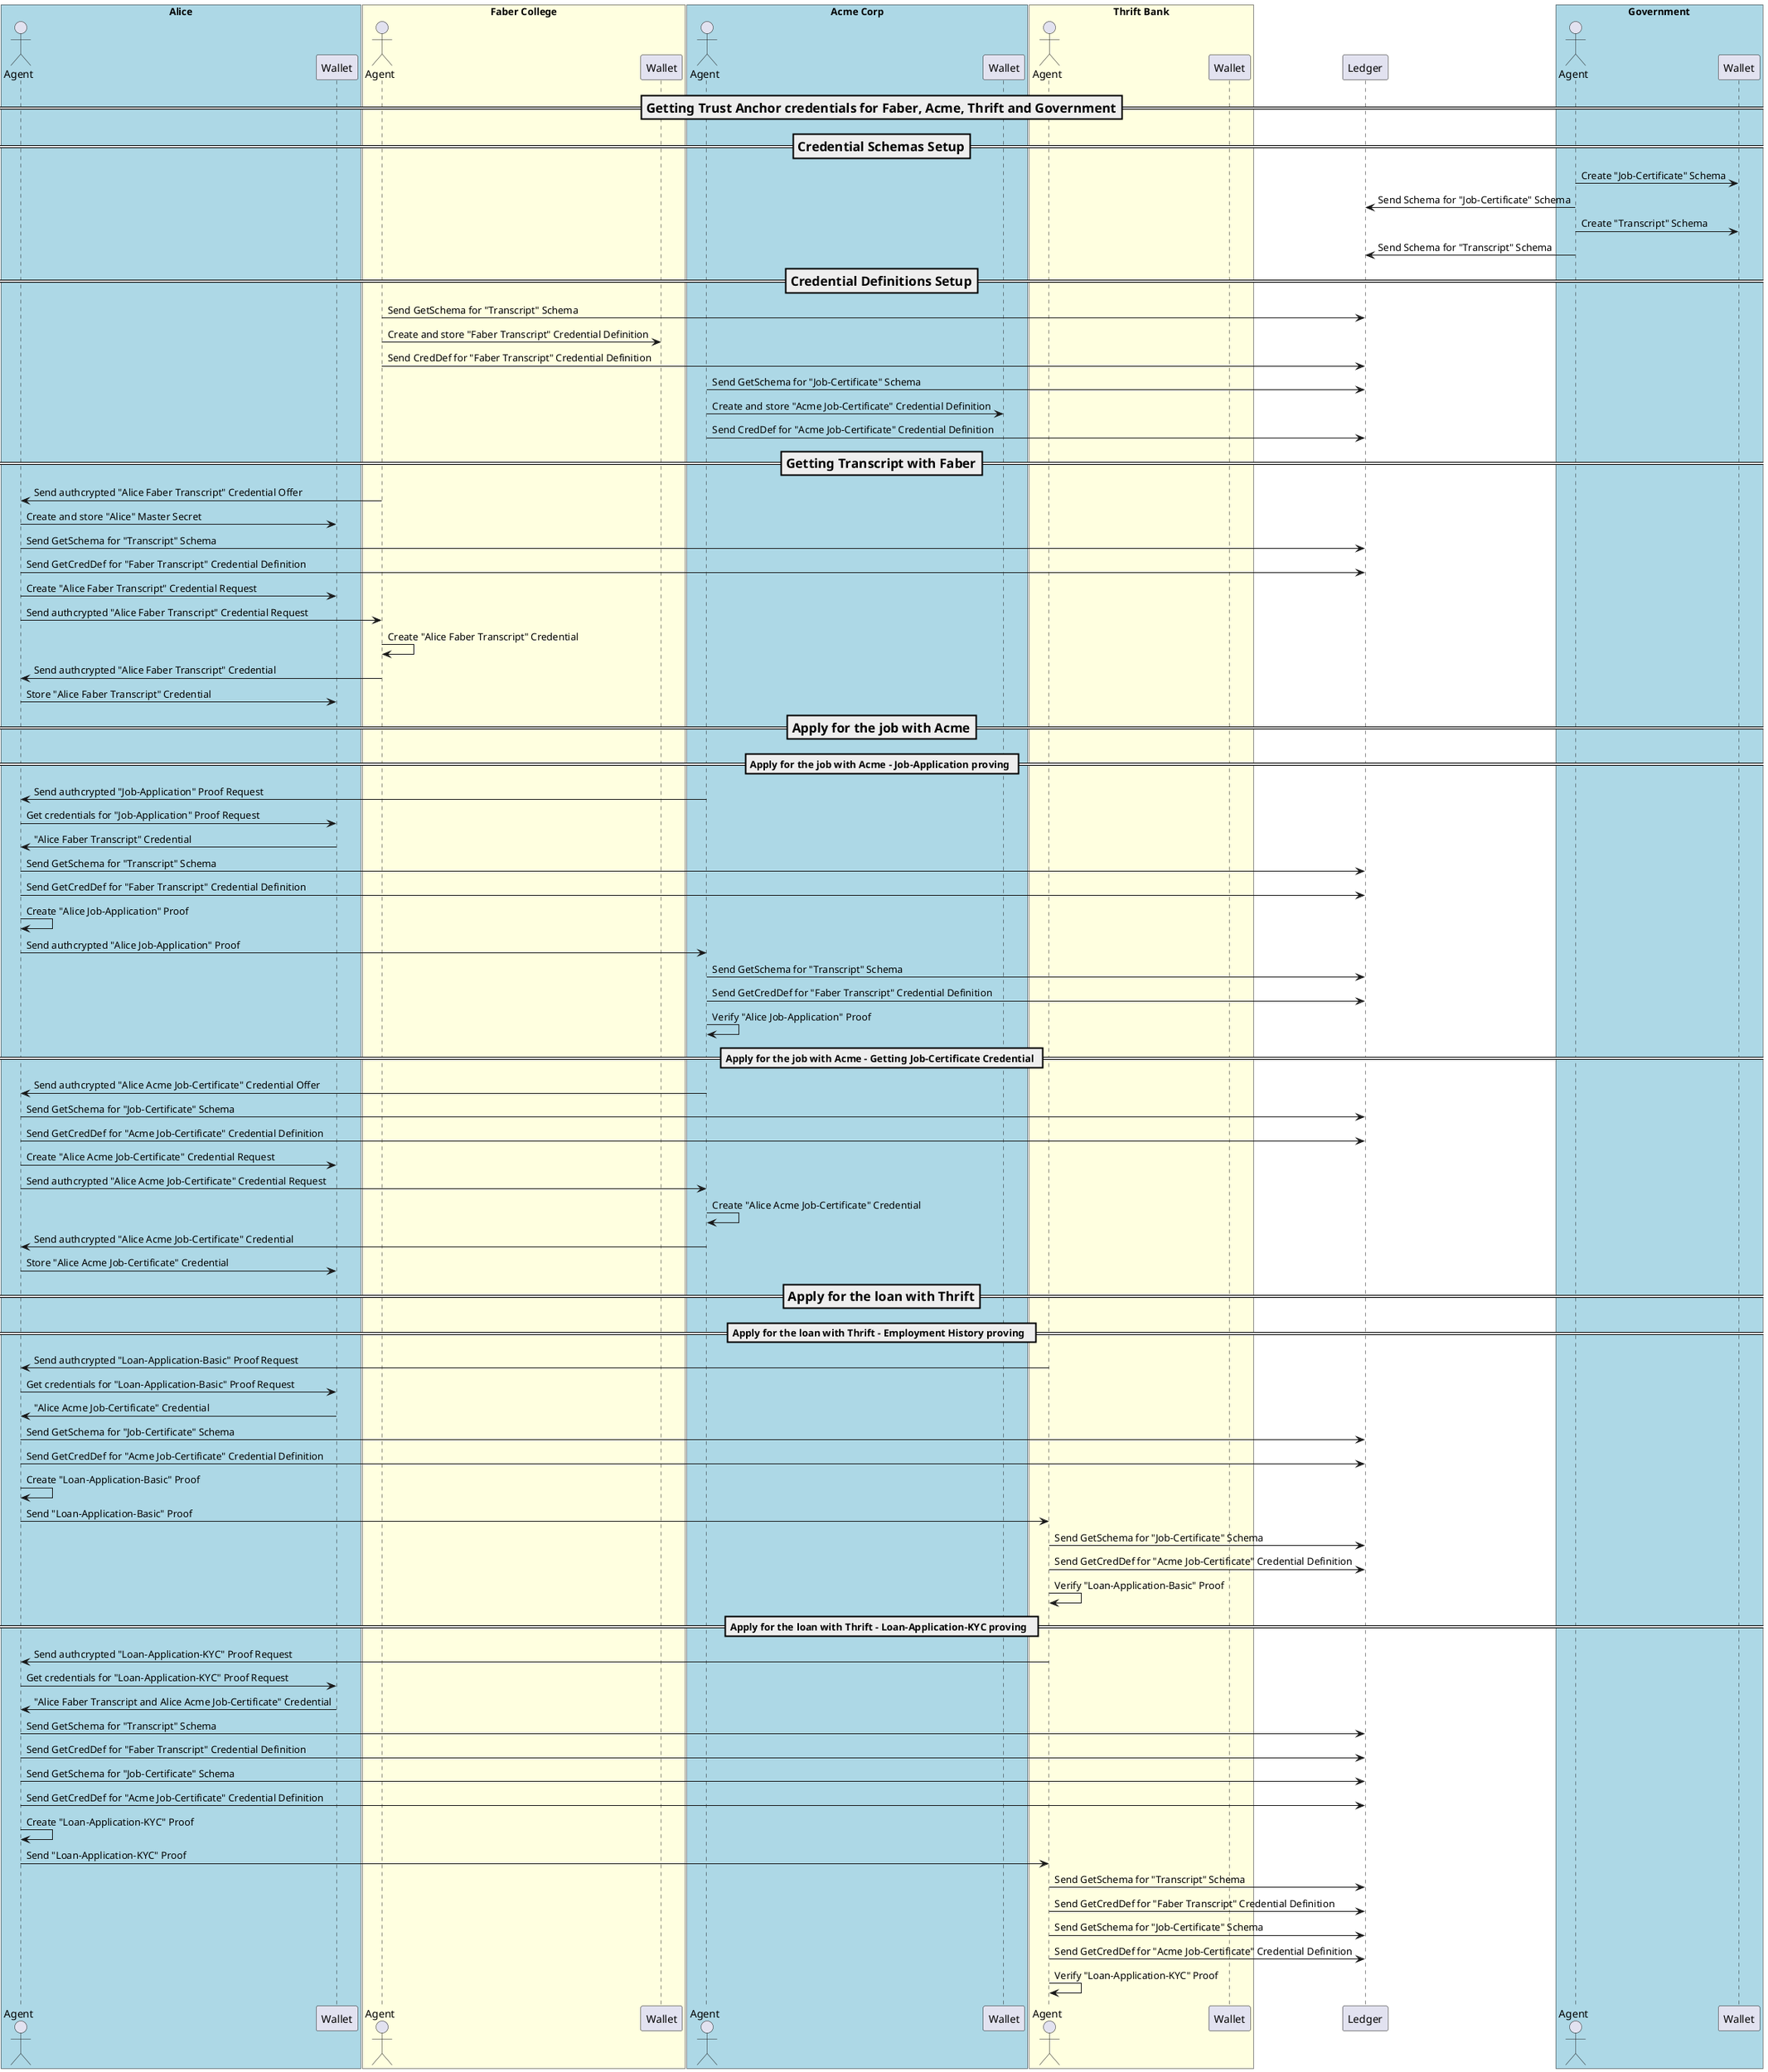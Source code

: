 @startuml

box "Alice" #LightBlue
actor "Agent" as A
participant "Wallet" as AW
endbox

box "Faber College" #LightYellow
actor "Agent" as F
participant "Wallet" as FW
endbox

box "Acme Corp" #LightBlue
actor "Agent" as AC
participant "Wallet" as ACW
endbox

box "Thrift Bank" #LightYellow
actor "Agent" as T
participant "Wallet" as TW
endbox

participant "Ledger" as L

box "Government" #LightBlue
actor "Agent" as G
participant "Wallet" as GW
endbox


=== Getting Trust Anchor credentials for Faber, Acme, Thrift and Government  ==


=== Credential Schemas Setup ==
G->GW: Create "Job-Certificate" Schema
G->L: Send Schema for "Job-Certificate" Schema
G->GW: Create "Transcript" Schema
G->L: Send Schema for "Transcript" Schema

===  Credential Definitions Setup ==
F->L: Send GetSchema for "Transcript" Schema
F->FW: Create and store "Faber Transcript" Credential Definition
F->L: Send CredDef for "Faber Transcript" Credential Definition

AC->L: Send GetSchema for "Job-Certificate" Schema
AC->ACW: Create and store "Acme Job-Certificate" Credential Definition
AC->L: Send CredDef for "Acme Job-Certificate" Credential Definition

=== Getting Transcript with Faber ==

F->A: Send authcrypted "Alice Faber Transcript" Credential Offer
A->AW: Create and store "Alice" Master Secret
A->L: Send GetSchema for "Transcript" Schema
A->L: Send GetCredDef for "Faber Transcript" Credential Definition
A->AW: Create "Alice Faber Transcript" Credential Request
A->F: Send authcrypted "Alice Faber Transcript" Credential Request
F->F: Create "Alice Faber Transcript" Credential
F->A: Send authcrypted "Alice Faber Transcript" Credential
A->AW: Store "Alice Faber Transcript" Credential

=== Apply for the job with Acme ==

== Apply for the job with Acme - Job-Application proving ==
AC->A: Send authcrypted "Job-Application" Proof Request
A->AW: Get credentials for "Job-Application" Proof Request
AW->A: "Alice Faber Transcript" Credential
A->L: Send GetSchema for "Transcript" Schema
A->L: Send GetCredDef for "Faber Transcript" Credential Definition
A->A: Create "Alice Job-Application" Proof
A->AC: Send authcrypted "Alice Job-Application" Proof
AC->L: Send GetSchema for "Transcript" Schema
AC->L: Send GetCredDef for "Faber Transcript" Credential Definition
AC->AC: Verify "Alice Job-Application" Proof

== Apply for the job with Acme - Getting Job-Certificate Credential ==
AC->A: Send authcrypted "Alice Acme Job-Certificate" Credential Offer
A->L: Send GetSchema for "Job-Certificate" Schema
A->L: Send GetCredDef for "Acme Job-Certificate" Credential Definition
A->AW: Create "Alice Acme Job-Certificate" Credential Request
A->AC: Send authcrypted "Alice Acme Job-Certificate" Credential Request
AC->AC: Create "Alice Acme Job-Certificate" Credential
AC->A: Send authcrypted "Alice Acme Job-Certificate" Credential
A->AW: Store "Alice Acme Job-Certificate" Credential

=== Apply for the loan with Thrift ==

== Apply for the loan with Thrift - Employment History proving  ==
T->A: Send authcrypted "Loan-Application-Basic" Proof Request
A->AW: Get credentials for "Loan-Application-Basic" Proof Request
AW->A: "Alice Acme Job-Certificate" Credential
A->L: Send GetSchema for "Job-Certificate" Schema
A->L: Send GetCredDef for "Acme Job-Certificate" Credential Definition
A->A: Create "Loan-Application-Basic" Proof
A->T: Send "Loan-Application-Basic" Proof
T->L: Send GetSchema for "Job-Certificate" Schema
T->L: Send GetCredDef for "Acme Job-Certificate" Credential Definition
T->T: Verify "Loan-Application-Basic" Proof

== Apply for the loan with Thrift - Loan-Application-KYC proving  ==
T->A: Send authcrypted "Loan-Application-KYC" Proof Request
A->AW: Get credentials for "Loan-Application-KYC" Proof Request
AW->A: "Alice Faber Transcript and Alice Acme Job-Certificate" Credential
A->L: Send GetSchema for "Transcript" Schema
A->L: Send GetCredDef for "Faber Transcript" Credential Definition
A->L: Send GetSchema for "Job-Certificate" Schema
A->L: Send GetCredDef for "Acme Job-Certificate" Credential Definition
A->A: Create "Loan-Application-KYC" Proof
A->T: Send "Loan-Application-KYC" Proof
T->L: Send GetSchema for "Transcript" Schema
T->L: Send GetCredDef for "Faber Transcript" Credential Definition
T->L: Send GetSchema for "Job-Certificate" Schema
T->L: Send GetCredDef for "Acme Job-Certificate" Credential Definition
T->T: Verify "Loan-Application-KYC" Proof

@enduml